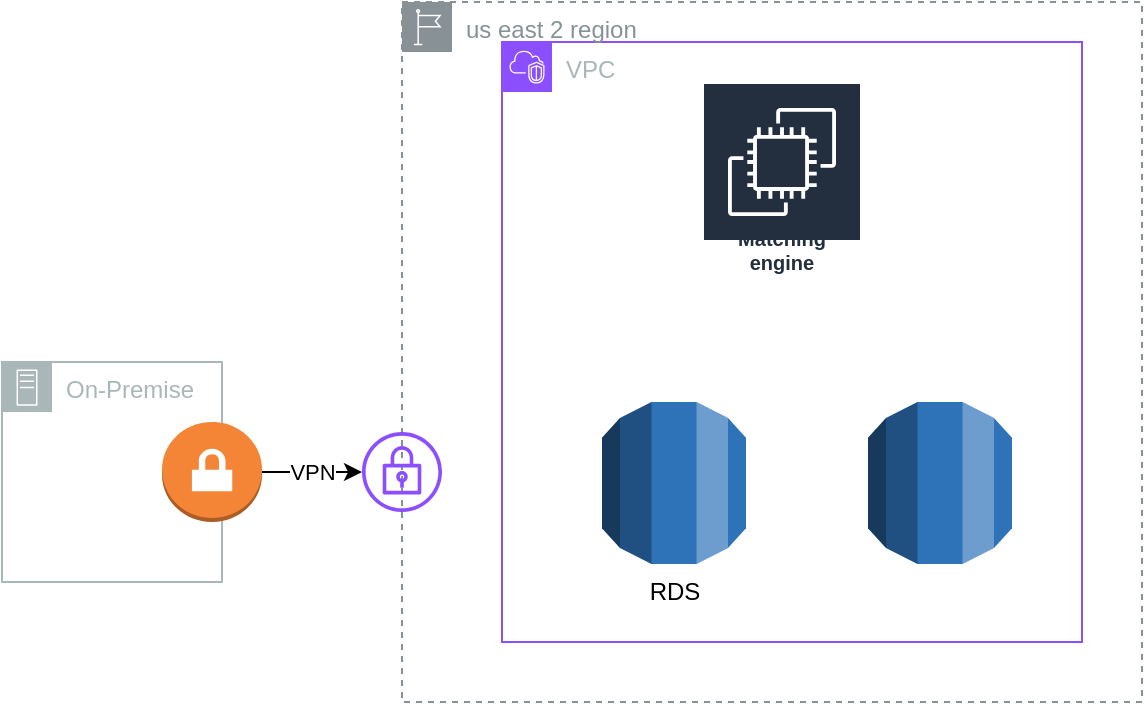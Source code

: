 <mxfile version="23.1.2" type="github">
  <diagram name="Page-1" id="vbcIbxCuB1PoPxorpxca">
    <mxGraphModel dx="2284" dy="746" grid="1" gridSize="10" guides="1" tooltips="1" connect="1" arrows="1" fold="1" page="1" pageScale="1" pageWidth="850" pageHeight="1100" math="0" shadow="0">
      <root>
        <mxCell id="0" />
        <mxCell id="1" parent="0" />
        <mxCell id="Zn9wi0Xc4JewI4kYj6-b-1" value="RDS" style="outlineConnect=0;dashed=0;verticalLabelPosition=bottom;verticalAlign=top;align=center;html=1;shape=mxgraph.aws3.rds;fillColor=#2E73B8;gradientColor=none;" vertex="1" parent="1">
          <mxGeometry x="220" y="200" width="72" height="81" as="geometry" />
        </mxCell>
        <mxCell id="Zn9wi0Xc4JewI4kYj6-b-2" value="Matching engine" style="sketch=0;outlineConnect=0;fontColor=#232F3E;gradientColor=none;strokeColor=#ffffff;fillColor=#232F3E;dashed=0;verticalLabelPosition=middle;verticalAlign=bottom;align=center;html=1;whiteSpace=wrap;fontSize=10;fontStyle=1;spacing=3;shape=mxgraph.aws4.productIcon;prIcon=mxgraph.aws4.ec2;" vertex="1" parent="1">
          <mxGeometry x="270" y="40" width="80" height="100" as="geometry" />
        </mxCell>
        <mxCell id="Zn9wi0Xc4JewI4kYj6-b-3" value="" style="outlineConnect=0;dashed=0;verticalLabelPosition=bottom;verticalAlign=top;align=center;html=1;shape=mxgraph.aws3.rds;fillColor=#2E73B8;gradientColor=none;" vertex="1" parent="1">
          <mxGeometry x="353" y="200" width="72" height="81" as="geometry" />
        </mxCell>
        <mxCell id="Zn9wi0Xc4JewI4kYj6-b-4" value="On-Premise" style="sketch=0;outlineConnect=0;gradientColor=none;html=1;whiteSpace=wrap;fontSize=12;fontStyle=0;shape=mxgraph.aws4.group;grIcon=mxgraph.aws4.group_on_premise;strokeColor=#AAB7B8;fillColor=none;verticalAlign=top;align=left;spacingLeft=30;fontColor=#AAB7B8;dashed=0;" vertex="1" parent="1">
          <mxGeometry x="-80" y="180" width="110" height="110" as="geometry" />
        </mxCell>
        <mxCell id="Zn9wi0Xc4JewI4kYj6-b-6" value="VPC" style="points=[[0,0],[0.25,0],[0.5,0],[0.75,0],[1,0],[1,0.25],[1,0.5],[1,0.75],[1,1],[0.75,1],[0.5,1],[0.25,1],[0,1],[0,0.75],[0,0.5],[0,0.25]];outlineConnect=0;gradientColor=none;html=1;whiteSpace=wrap;fontSize=12;fontStyle=0;container=1;pointerEvents=0;collapsible=0;recursiveResize=0;shape=mxgraph.aws4.group;grIcon=mxgraph.aws4.group_vpc2;strokeColor=#8C4FFF;fillColor=none;verticalAlign=top;align=left;spacingLeft=30;fontColor=#AAB7B8;dashed=0;" vertex="1" parent="1">
          <mxGeometry x="170" y="20" width="290" height="300" as="geometry" />
        </mxCell>
        <mxCell id="Zn9wi0Xc4JewI4kYj6-b-7" value="us east 2 region&lt;span style=&quot;white-space: pre;&quot;&gt;&#x9;&lt;/span&gt;" style="sketch=0;outlineConnect=0;gradientColor=none;html=1;whiteSpace=wrap;fontSize=12;fontStyle=0;shape=mxgraph.aws4.group;grIcon=mxgraph.aws4.group_region;strokeColor=#879196;fillColor=none;verticalAlign=top;align=left;spacingLeft=30;fontColor=#879196;dashed=1;" vertex="1" parent="1">
          <mxGeometry x="120" width="370" height="350" as="geometry" />
        </mxCell>
        <mxCell id="Zn9wi0Xc4JewI4kYj6-b-10" value="VPN " style="edgeStyle=orthogonalEdgeStyle;rounded=0;orthogonalLoop=1;jettySize=auto;html=1;" edge="1" parent="1" source="Zn9wi0Xc4JewI4kYj6-b-8" target="Zn9wi0Xc4JewI4kYj6-b-9">
          <mxGeometry relative="1" as="geometry" />
        </mxCell>
        <mxCell id="Zn9wi0Xc4JewI4kYj6-b-8" value="" style="outlineConnect=0;dashed=0;verticalLabelPosition=bottom;verticalAlign=top;align=center;html=1;shape=mxgraph.aws3.vpn_gateway;fillColor=#F58536;gradientColor=none;" vertex="1" parent="1">
          <mxGeometry y="210" width="50" height="50" as="geometry" />
        </mxCell>
        <mxCell id="Zn9wi0Xc4JewI4kYj6-b-9" value="" style="sketch=0;outlineConnect=0;fontColor=#232F3E;gradientColor=none;fillColor=#8C4FFF;strokeColor=none;dashed=0;verticalLabelPosition=bottom;verticalAlign=top;align=center;html=1;fontSize=12;fontStyle=0;aspect=fixed;pointerEvents=1;shape=mxgraph.aws4.vpn_gateway;" vertex="1" parent="1">
          <mxGeometry x="100" y="215" width="40" height="40" as="geometry" />
        </mxCell>
      </root>
    </mxGraphModel>
  </diagram>
</mxfile>
